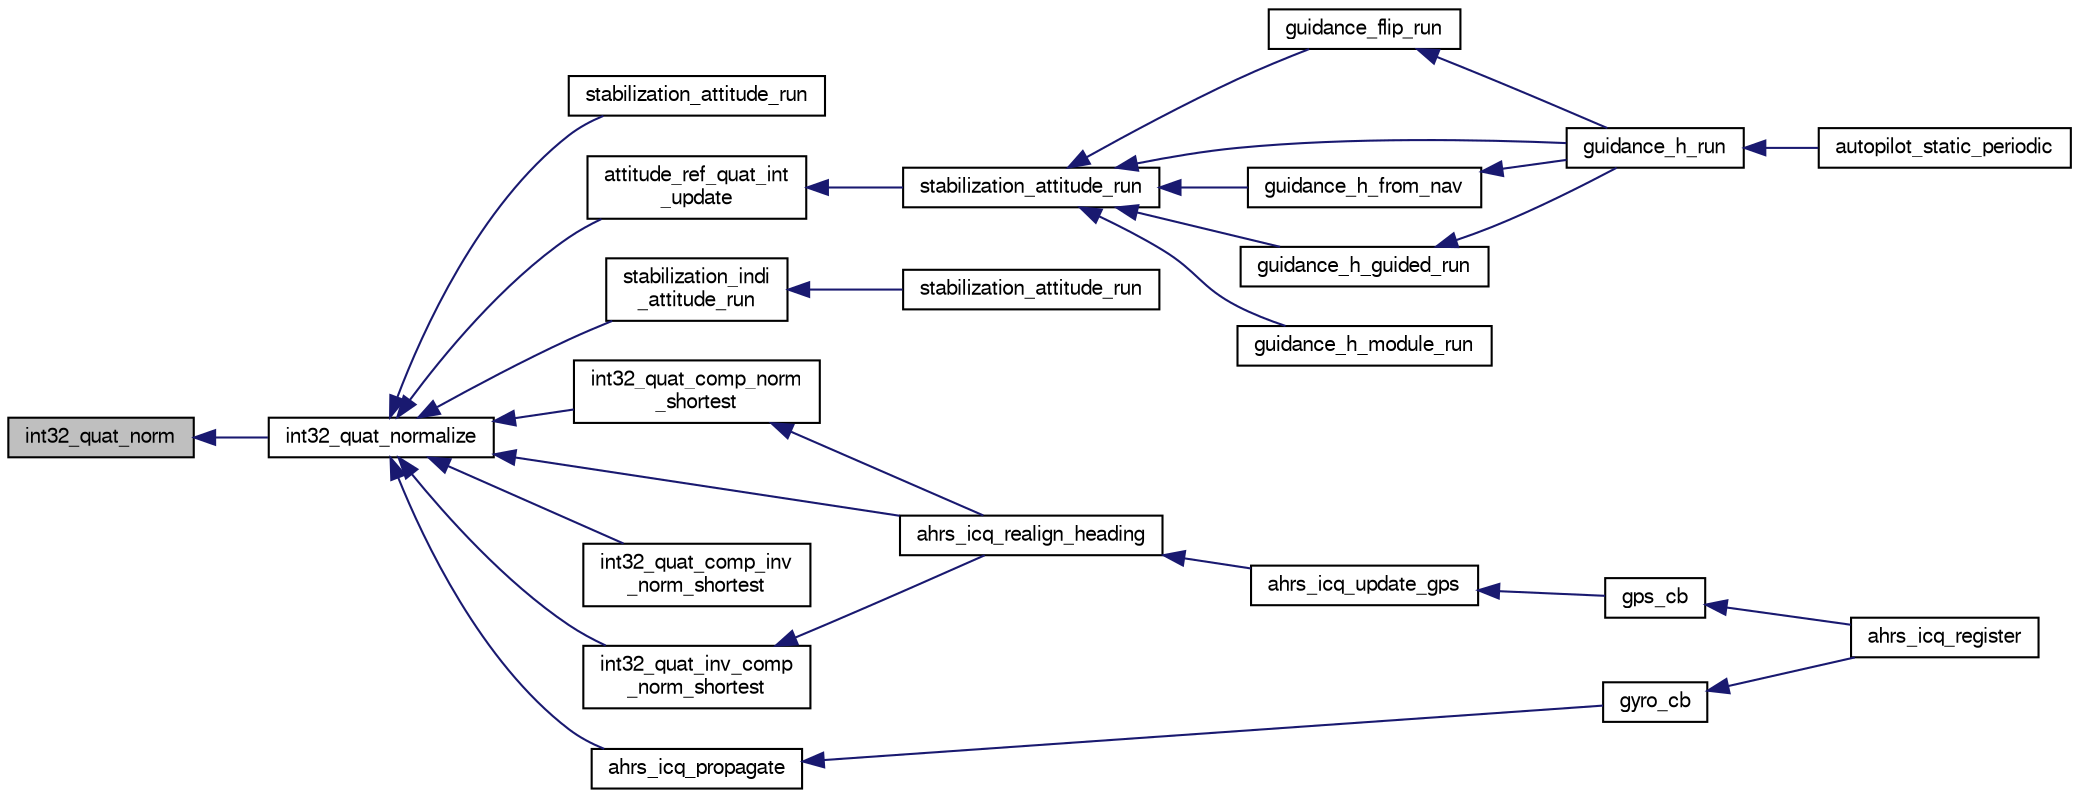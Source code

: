 digraph "int32_quat_norm"
{
  edge [fontname="FreeSans",fontsize="10",labelfontname="FreeSans",labelfontsize="10"];
  node [fontname="FreeSans",fontsize="10",shape=record];
  rankdir="LR";
  Node1 [label="int32_quat_norm",height=0.2,width=0.4,color="black", fillcolor="grey75", style="filled", fontcolor="black"];
  Node1 -> Node2 [dir="back",color="midnightblue",fontsize="10",style="solid",fontname="FreeSans"];
  Node2 [label="int32_quat_normalize",height=0.2,width=0.4,color="black", fillcolor="white", style="filled",URL="$group__math__algebra__int.html#ga00267cacb602945fc6cfb054492460fa",tooltip="normalize a quaternion inplace "];
  Node2 -> Node3 [dir="back",color="midnightblue",fontsize="10",style="solid",fontname="FreeSans"];
  Node3 [label="stabilization_attitude_run",height=0.2,width=0.4,color="black", fillcolor="white", style="filled",URL="$stabilization__attitude__heli__indi_8c.html#add1138c9aae1adaafdb42ddf2f0c039a"];
  Node2 -> Node4 [dir="back",color="midnightblue",fontsize="10",style="solid",fontname="FreeSans"];
  Node4 [label="attitude_ref_quat_int\l_update",height=0.2,width=0.4,color="black", fillcolor="white", style="filled",URL="$stabilization__attitude__ref__quat__int_8h.html#a20f0b5f27a66365eac7b4ed8af49960c",tooltip="Propagate reference. "];
  Node4 -> Node5 [dir="back",color="midnightblue",fontsize="10",style="solid",fontname="FreeSans"];
  Node5 [label="stabilization_attitude_run",height=0.2,width=0.4,color="black", fillcolor="white", style="filled",URL="$stabilization__attitude__quat__int_8c.html#a18a45e70bf2fae908ece863a764f777b"];
  Node5 -> Node6 [dir="back",color="midnightblue",fontsize="10",style="solid",fontname="FreeSans"];
  Node6 [label="guidance_flip_run",height=0.2,width=0.4,color="black", fillcolor="white", style="filled",URL="$guidance__flip_8h.html#a341f66aaa1a6e736e980ae5cccb3c0f5"];
  Node6 -> Node7 [dir="back",color="midnightblue",fontsize="10",style="solid",fontname="FreeSans"];
  Node7 [label="guidance_h_run",height=0.2,width=0.4,color="black", fillcolor="white", style="filled",URL="$rotorcraft_2guidance_2guidance__h_8h.html#afff2f6a359638c74d5d1051c3edfa554"];
  Node7 -> Node8 [dir="back",color="midnightblue",fontsize="10",style="solid",fontname="FreeSans"];
  Node8 [label="autopilot_static_periodic",height=0.2,width=0.4,color="black", fillcolor="white", style="filled",URL="$rotorcraft_2autopilot__static_8c.html#a81ff7c3a0611cb76bfbd35fc817070d6"];
  Node5 -> Node9 [dir="back",color="midnightblue",fontsize="10",style="solid",fontname="FreeSans"];
  Node9 [label="guidance_h_from_nav",height=0.2,width=0.4,color="black", fillcolor="white", style="filled",URL="$rotorcraft_2guidance_2guidance__h_8h.html#a609bdd40f9f6aeac4b4d493ffabd24d5",tooltip="Set horizontal guidance from NAV and run control loop. "];
  Node9 -> Node7 [dir="back",color="midnightblue",fontsize="10",style="solid",fontname="FreeSans"];
  Node5 -> Node10 [dir="back",color="midnightblue",fontsize="10",style="solid",fontname="FreeSans"];
  Node10 [label="guidance_h_guided_run",height=0.2,width=0.4,color="black", fillcolor="white", style="filled",URL="$rotorcraft_2guidance_2guidance__h_8h.html#a60716914dafeccd7ab74967606ae4045",tooltip="Run GUIDED mode control. "];
  Node10 -> Node7 [dir="back",color="midnightblue",fontsize="10",style="solid",fontname="FreeSans"];
  Node5 -> Node11 [dir="back",color="midnightblue",fontsize="10",style="solid",fontname="FreeSans"];
  Node11 [label="guidance_h_module_run",height=0.2,width=0.4,color="black", fillcolor="white", style="filled",URL="$ctrl__module__outerloop__demo_8c.html#a77f05df2acd1da23e187f1f3f5d5a26f"];
  Node5 -> Node7 [dir="back",color="midnightblue",fontsize="10",style="solid",fontname="FreeSans"];
  Node2 -> Node12 [dir="back",color="midnightblue",fontsize="10",style="solid",fontname="FreeSans"];
  Node12 [label="stabilization_indi\l_attitude_run",height=0.2,width=0.4,color="black", fillcolor="white", style="filled",URL="$stabilization__indi__simple_8h.html#a32497fd2d2c56c87a83bddb1f7b62fa8",tooltip="runs stabilization indi "];
  Node12 -> Node13 [dir="back",color="midnightblue",fontsize="10",style="solid",fontname="FreeSans"];
  Node13 [label="stabilization_attitude_run",height=0.2,width=0.4,color="black", fillcolor="white", style="filled",URL="$stabilization__attitude__quat__indi_8c.html#add1138c9aae1adaafdb42ddf2f0c039a"];
  Node2 -> Node14 [dir="back",color="midnightblue",fontsize="10",style="solid",fontname="FreeSans"];
  Node14 [label="int32_quat_comp_norm\l_shortest",height=0.2,width=0.4,color="black", fillcolor="white", style="filled",URL="$group__math__algebra__int.html#ga375ede60f5f4419d92fa4cb901c6691a",tooltip="Composition (multiplication) of two quaternions with normalization. "];
  Node14 -> Node15 [dir="back",color="midnightblue",fontsize="10",style="solid",fontname="FreeSans"];
  Node15 [label="ahrs_icq_realign_heading",height=0.2,width=0.4,color="black", fillcolor="white", style="filled",URL="$ahrs__int__cmpl__quat_8h.html#a954df43f45ac2f8c6e59319c25ce607a",tooltip="Hard reset yaw to a heading. "];
  Node15 -> Node16 [dir="back",color="midnightblue",fontsize="10",style="solid",fontname="FreeSans"];
  Node16 [label="ahrs_icq_update_gps",height=0.2,width=0.4,color="black", fillcolor="white", style="filled",URL="$ahrs__int__cmpl__quat_8h.html#a75015adf5b7c98bd9eb6b588850d8449"];
  Node16 -> Node17 [dir="back",color="midnightblue",fontsize="10",style="solid",fontname="FreeSans"];
  Node17 [label="gps_cb",height=0.2,width=0.4,color="black", fillcolor="white", style="filled",URL="$ahrs__int__cmpl__quat__wrapper_8c.html#a1c1656ce80fe1f1ad49fea691164dbf8"];
  Node17 -> Node18 [dir="back",color="midnightblue",fontsize="10",style="solid",fontname="FreeSans"];
  Node18 [label="ahrs_icq_register",height=0.2,width=0.4,color="black", fillcolor="white", style="filled",URL="$ahrs__int__cmpl__quat__wrapper_8h.html#af71a2cd8d6fabc9373e99e2aeddbbb89"];
  Node2 -> Node19 [dir="back",color="midnightblue",fontsize="10",style="solid",fontname="FreeSans"];
  Node19 [label="int32_quat_comp_inv\l_norm_shortest",height=0.2,width=0.4,color="black", fillcolor="white", style="filled",URL="$group__math__algebra__int.html#ga6690b9bed5e7eb9f5c3ee6db7951e09b",tooltip="Composition (multiplication) of two quaternions with normalization. "];
  Node2 -> Node20 [dir="back",color="midnightblue",fontsize="10",style="solid",fontname="FreeSans"];
  Node20 [label="int32_quat_inv_comp\l_norm_shortest",height=0.2,width=0.4,color="black", fillcolor="white", style="filled",URL="$group__math__algebra__int.html#ga55444a63fb6a2dcbec76a23443aea1de",tooltip="Composition (multiplication) of two quaternions with normalization. "];
  Node20 -> Node15 [dir="back",color="midnightblue",fontsize="10",style="solid",fontname="FreeSans"];
  Node2 -> Node21 [dir="back",color="midnightblue",fontsize="10",style="solid",fontname="FreeSans"];
  Node21 [label="ahrs_icq_propagate",height=0.2,width=0.4,color="black", fillcolor="white", style="filled",URL="$ahrs__int__cmpl__quat_8h.html#af157b638d627a07ce3b8c86436c0ce4c"];
  Node21 -> Node22 [dir="back",color="midnightblue",fontsize="10",style="solid",fontname="FreeSans"];
  Node22 [label="gyro_cb",height=0.2,width=0.4,color="black", fillcolor="white", style="filled",URL="$ahrs__int__cmpl__quat__wrapper_8c.html#a47e1ea35fdb43af72537c6c9f38b889d"];
  Node22 -> Node18 [dir="back",color="midnightblue",fontsize="10",style="solid",fontname="FreeSans"];
  Node2 -> Node15 [dir="back",color="midnightblue",fontsize="10",style="solid",fontname="FreeSans"];
}
